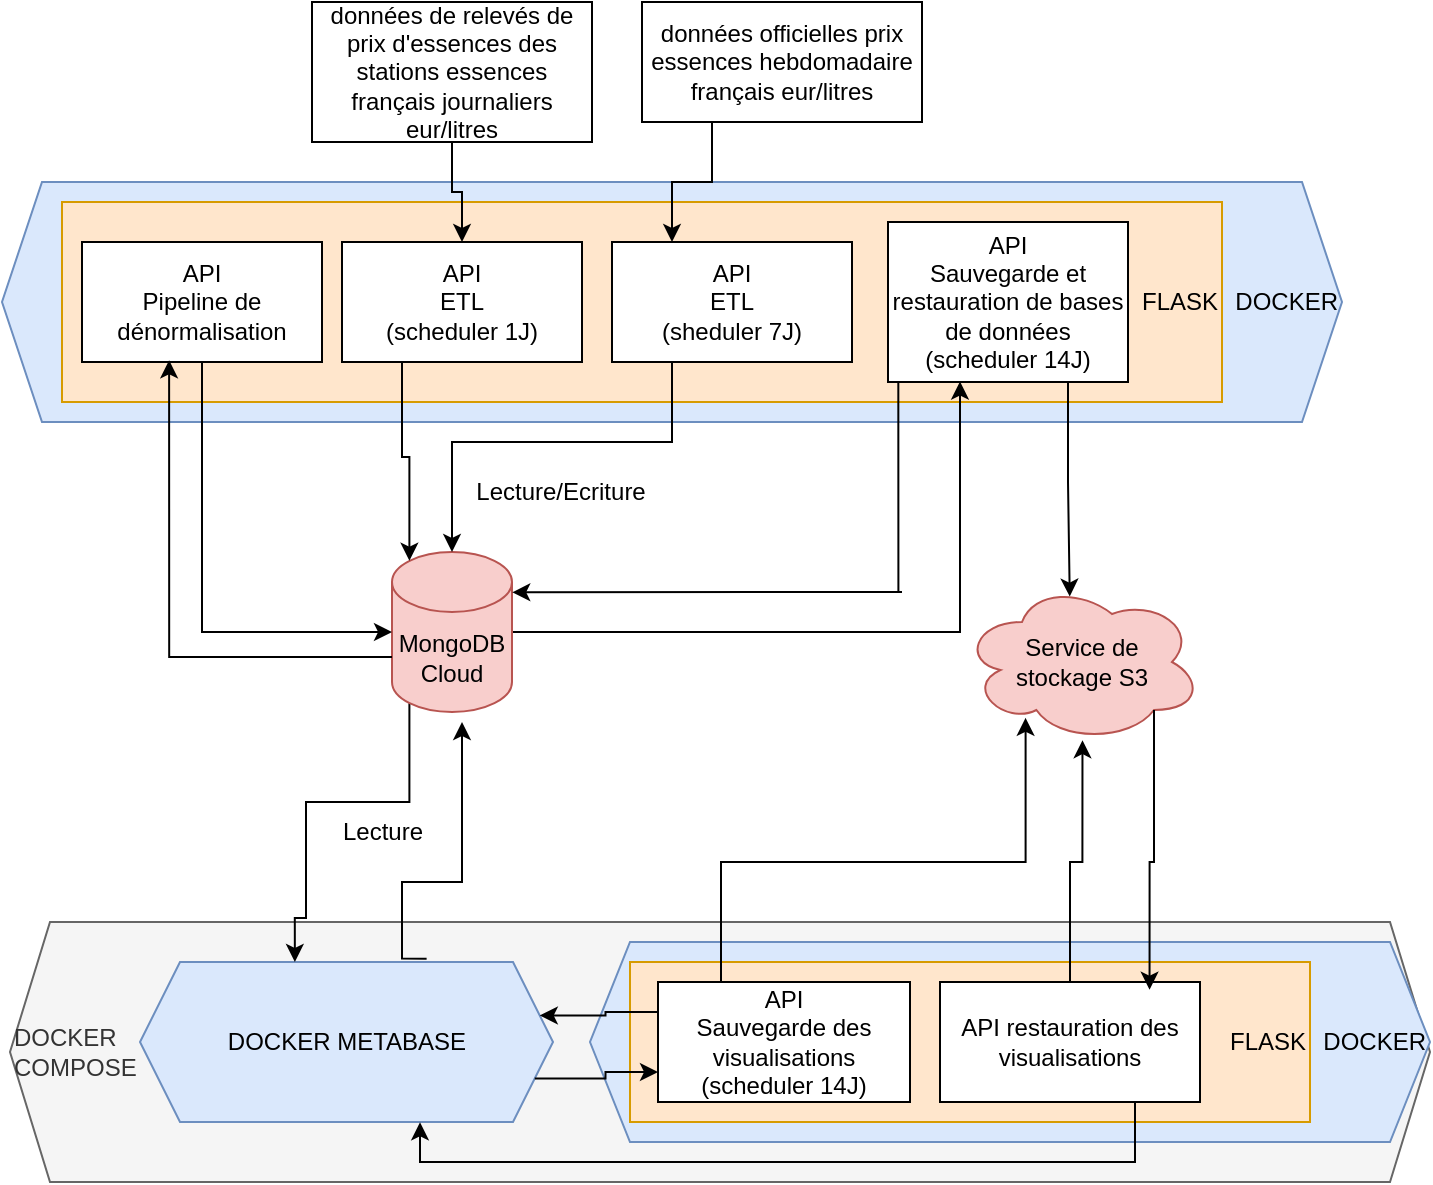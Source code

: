 <mxfile version="27.1.6">
  <diagram name="Page-1" id="DYus6r99QH-YhqP8SPfU">
    <mxGraphModel dx="1314" dy="670" grid="1" gridSize="10" guides="1" tooltips="1" connect="1" arrows="1" fold="1" page="1" pageScale="1" pageWidth="827" pageHeight="1169" math="0" shadow="0">
      <root>
        <mxCell id="0" />
        <mxCell id="1" parent="0" />
        <mxCell id="x7UDAzUqGDP_pL8HJtb2-10" value="DOCKER&lt;br&gt;COMPOSE" style="shape=hexagon;perimeter=hexagonPerimeter2;whiteSpace=wrap;html=1;fixedSize=1;align=left;fillColor=#f5f5f5;strokeColor=#666666;fontColor=#333333;" parent="1" vertex="1">
          <mxGeometry x="84" y="700" width="710" height="130" as="geometry" />
        </mxCell>
        <mxCell id="HPA1k4R3t_jq5nEZBtTo-7" value="DOCKER" style="shape=hexagon;perimeter=hexagonPerimeter2;whiteSpace=wrap;html=1;fixedSize=1;align=right;fillColor=#dae8fc;strokeColor=#6c8ebf;" parent="1" vertex="1">
          <mxGeometry x="374" y="710" width="420" height="100" as="geometry" />
        </mxCell>
        <mxCell id="HPA1k4R3t_jq5nEZBtTo-14" style="edgeStyle=orthogonalEdgeStyle;rounded=0;orthogonalLoop=1;jettySize=auto;html=1;exitX=0.694;exitY=-0.021;exitDx=0;exitDy=0;exitPerimeter=0;" parent="1" source="HPA1k4R3t_jq5nEZBtTo-8" edge="1">
          <mxGeometry relative="1" as="geometry">
            <mxPoint x="310.0" y="600" as="targetPoint" />
            <Array as="points">
              <mxPoint x="280" y="718" />
              <mxPoint x="280" y="680" />
              <mxPoint x="310" y="680" />
            </Array>
          </mxGeometry>
        </mxCell>
        <mxCell id="HPA1k4R3t_jq5nEZBtTo-8" value="DOCKER METABASE" style="shape=hexagon;perimeter=hexagonPerimeter2;whiteSpace=wrap;html=1;fixedSize=1;align=center;fillColor=#dae8fc;strokeColor=#6c8ebf;" parent="1" vertex="1">
          <mxGeometry x="149" y="720" width="206.5" height="80" as="geometry" />
        </mxCell>
        <mxCell id="HPA1k4R3t_jq5nEZBtTo-6" value="DOCKER" style="shape=hexagon;perimeter=hexagonPerimeter2;whiteSpace=wrap;html=1;fixedSize=1;align=right;fillColor=#dae8fc;strokeColor=#6c8ebf;" parent="1" vertex="1">
          <mxGeometry x="80" y="330" width="670" height="120" as="geometry" />
        </mxCell>
        <mxCell id="RvFatmFrUb0J1HVwR3kz-6" value="FLASK" style="rounded=0;whiteSpace=wrap;html=1;align=right;fillColor=#ffe6cc;strokeColor=#d79b00;" parent="1" vertex="1">
          <mxGeometry x="110" y="340" width="580" height="100" as="geometry" />
        </mxCell>
        <mxCell id="RvFatmFrUb0J1HVwR3kz-7" style="edgeStyle=orthogonalEdgeStyle;rounded=0;orthogonalLoop=1;jettySize=auto;html=1;exitX=0.5;exitY=1;exitDx=0;exitDy=0;" parent="1" source="RvFatmFrUb0J1HVwR3kz-2" target="RvFatmFrUb0J1HVwR3kz-4" edge="1">
          <mxGeometry relative="1" as="geometry" />
        </mxCell>
        <mxCell id="RvFatmFrUb0J1HVwR3kz-2" value="&lt;span style=&quot;background-color: transparent; color: light-dark(rgb(0, 0, 0), rgb(255, 255, 255));&quot;&gt;données de relevés de prix d&#39;essences des stations essences français journaliers eur/litres&lt;/span&gt;" style="rounded=0;whiteSpace=wrap;html=1;" parent="1" vertex="1">
          <mxGeometry x="235" y="240" width="140" height="70" as="geometry" />
        </mxCell>
        <mxCell id="x7UDAzUqGDP_pL8HJtb2-3" style="edgeStyle=orthogonalEdgeStyle;rounded=0;orthogonalLoop=1;jettySize=auto;html=1;exitX=0.25;exitY=1;exitDx=0;exitDy=0;entryX=0.25;entryY=0;entryDx=0;entryDy=0;" parent="1" source="RvFatmFrUb0J1HVwR3kz-3" target="RvFatmFrUb0J1HVwR3kz-5" edge="1">
          <mxGeometry relative="1" as="geometry" />
        </mxCell>
        <mxCell id="RvFatmFrUb0J1HVwR3kz-3" value="données officielles prix essences hebdomadaire&lt;div&gt;français eur/litres&lt;/div&gt;" style="rounded=0;whiteSpace=wrap;html=1;" parent="1" vertex="1">
          <mxGeometry x="400" y="240" width="140" height="60" as="geometry" />
        </mxCell>
        <mxCell id="RvFatmFrUb0J1HVwR3kz-4" value="API&lt;br&gt;ETL&lt;br&gt;(scheduler 1J)" style="rounded=0;whiteSpace=wrap;html=1;" parent="1" vertex="1">
          <mxGeometry x="250" y="360" width="120" height="60" as="geometry" />
        </mxCell>
        <mxCell id="RvFatmFrUb0J1HVwR3kz-5" value="API&lt;br&gt;ETL&lt;br&gt;(sheduler 7J)" style="rounded=0;whiteSpace=wrap;html=1;" parent="1" vertex="1">
          <mxGeometry x="385" y="360" width="120" height="60" as="geometry" />
        </mxCell>
        <mxCell id="RvFatmFrUb0J1HVwR3kz-23" style="edgeStyle=orthogonalEdgeStyle;rounded=0;orthogonalLoop=1;jettySize=auto;html=1;exitX=1;exitY=0.5;exitDx=0;exitDy=0;exitPerimeter=0;entryX=0.3;entryY=0.997;entryDx=0;entryDy=0;entryPerimeter=0;" parent="1" source="RvFatmFrUb0J1HVwR3kz-9" target="RvFatmFrUb0J1HVwR3kz-19" edge="1">
          <mxGeometry relative="1" as="geometry">
            <mxPoint x="540" y="420" as="targetPoint" />
            <Array as="points">
              <mxPoint x="559" y="555" />
            </Array>
          </mxGeometry>
        </mxCell>
        <mxCell id="HPA1k4R3t_jq5nEZBtTo-13" style="edgeStyle=orthogonalEdgeStyle;rounded=0;orthogonalLoop=1;jettySize=auto;html=1;exitX=0.145;exitY=1;exitDx=0;exitDy=-4.35;exitPerimeter=0;entryX=0.375;entryY=0;entryDx=0;entryDy=0;" parent="1" source="RvFatmFrUb0J1HVwR3kz-9" target="HPA1k4R3t_jq5nEZBtTo-8" edge="1">
          <mxGeometry relative="1" as="geometry">
            <Array as="points">
              <mxPoint x="284" y="640" />
              <mxPoint x="232" y="640" />
              <mxPoint x="232" y="698" />
              <mxPoint x="226" y="698" />
            </Array>
          </mxGeometry>
        </mxCell>
        <mxCell id="RvFatmFrUb0J1HVwR3kz-9" value="MongoDB&lt;br&gt;Cloud" style="shape=cylinder3;whiteSpace=wrap;html=1;boundedLbl=1;backgroundOutline=1;size=15;fillColor=#f8cecc;strokeColor=#b85450;" parent="1" vertex="1">
          <mxGeometry x="275" y="515" width="60" height="80" as="geometry" />
        </mxCell>
        <mxCell id="RvFatmFrUb0J1HVwR3kz-19" value="API&lt;br&gt;Sauvegarde et restauration de bases de données&lt;br&gt;(scheduler 14J)" style="rounded=0;whiteSpace=wrap;html=1;" parent="1" vertex="1">
          <mxGeometry x="523" y="350" width="120" height="80" as="geometry" />
        </mxCell>
        <mxCell id="RvFatmFrUb0J1HVwR3kz-20" style="edgeStyle=orthogonalEdgeStyle;rounded=0;orthogonalLoop=1;jettySize=auto;html=1;exitX=0.25;exitY=1;exitDx=0;exitDy=0;entryX=0.145;entryY=0;entryDx=0;entryDy=4.35;entryPerimeter=0;" parent="1" source="RvFatmFrUb0J1HVwR3kz-4" target="RvFatmFrUb0J1HVwR3kz-9" edge="1">
          <mxGeometry relative="1" as="geometry" />
        </mxCell>
        <mxCell id="RvFatmFrUb0J1HVwR3kz-21" style="edgeStyle=orthogonalEdgeStyle;rounded=0;orthogonalLoop=1;jettySize=auto;html=1;exitX=0.25;exitY=1;exitDx=0;exitDy=0;entryX=0.5;entryY=0;entryDx=0;entryDy=0;entryPerimeter=0;" parent="1" source="RvFatmFrUb0J1HVwR3kz-5" target="RvFatmFrUb0J1HVwR3kz-9" edge="1">
          <mxGeometry relative="1" as="geometry">
            <Array as="points">
              <mxPoint x="415" y="460" />
              <mxPoint x="305" y="460" />
            </Array>
          </mxGeometry>
        </mxCell>
        <mxCell id="RvFatmFrUb0J1HVwR3kz-22" style="edgeStyle=orthogonalEdgeStyle;rounded=0;orthogonalLoop=1;jettySize=auto;html=1;exitX=0.043;exitY=1.005;exitDx=0;exitDy=0;entryX=1.002;entryY=0.252;entryDx=0;entryDy=0;entryPerimeter=0;exitPerimeter=0;" parent="1" source="RvFatmFrUb0J1HVwR3kz-19" target="RvFatmFrUb0J1HVwR3kz-9" edge="1">
          <mxGeometry relative="1" as="geometry">
            <Array as="points">
              <mxPoint x="528" y="535" />
              <mxPoint x="530" y="535" />
            </Array>
          </mxGeometry>
        </mxCell>
        <mxCell id="RvFatmFrUb0J1HVwR3kz-24" value="Service de &lt;br&gt;stockage S3" style="ellipse;shape=cloud;whiteSpace=wrap;html=1;fillColor=#f8cecc;strokeColor=#b85450;" parent="1" vertex="1">
          <mxGeometry x="560" y="530" width="120" height="80" as="geometry" />
        </mxCell>
        <mxCell id="RvFatmFrUb0J1HVwR3kz-25" style="edgeStyle=orthogonalEdgeStyle;rounded=0;orthogonalLoop=1;jettySize=auto;html=1;exitX=0.75;exitY=1;exitDx=0;exitDy=0;entryX=0.449;entryY=0.091;entryDx=0;entryDy=0;entryPerimeter=0;" parent="1" source="RvFatmFrUb0J1HVwR3kz-19" target="RvFatmFrUb0J1HVwR3kz-24" edge="1">
          <mxGeometry relative="1" as="geometry" />
        </mxCell>
        <mxCell id="HPA1k4R3t_jq5nEZBtTo-1" value="FLASK" style="rounded=0;whiteSpace=wrap;html=1;align=right;fillColor=#ffe6cc;strokeColor=#d79b00;" parent="1" vertex="1">
          <mxGeometry x="394" y="720" width="340" height="80" as="geometry" />
        </mxCell>
        <mxCell id="HPA1k4R3t_jq5nEZBtTo-4" value="API&lt;br&gt;Sauvegarde des visualisations&lt;br&gt;(scheduler 14J)" style="rounded=0;whiteSpace=wrap;html=1;" parent="1" vertex="1">
          <mxGeometry x="408" y="730" width="126" height="60" as="geometry" />
        </mxCell>
        <mxCell id="HPA1k4R3t_jq5nEZBtTo-15" style="edgeStyle=orthogonalEdgeStyle;rounded=0;orthogonalLoop=1;jettySize=auto;html=1;exitX=0;exitY=0.25;exitDx=0;exitDy=0;entryX=0.968;entryY=0.334;entryDx=0;entryDy=0;entryPerimeter=0;" parent="1" source="HPA1k4R3t_jq5nEZBtTo-4" target="HPA1k4R3t_jq5nEZBtTo-8" edge="1">
          <mxGeometry relative="1" as="geometry" />
        </mxCell>
        <mxCell id="HPA1k4R3t_jq5nEZBtTo-16" style="edgeStyle=orthogonalEdgeStyle;rounded=0;orthogonalLoop=1;jettySize=auto;html=1;exitX=1;exitY=0.75;exitDx=0;exitDy=0;entryX=0;entryY=0.75;entryDx=0;entryDy=0;" parent="1" source="HPA1k4R3t_jq5nEZBtTo-8" target="HPA1k4R3t_jq5nEZBtTo-4" edge="1">
          <mxGeometry relative="1" as="geometry" />
        </mxCell>
        <mxCell id="HPA1k4R3t_jq5nEZBtTo-18" value="API restauration des visualisations" style="rounded=0;whiteSpace=wrap;html=1;" parent="1" vertex="1">
          <mxGeometry x="549" y="730" width="130" height="60" as="geometry" />
        </mxCell>
        <mxCell id="HPA1k4R3t_jq5nEZBtTo-19" style="edgeStyle=orthogonalEdgeStyle;rounded=0;orthogonalLoop=1;jettySize=auto;html=1;exitX=0.25;exitY=0;exitDx=0;exitDy=0;entryX=0.265;entryY=0.849;entryDx=0;entryDy=0;entryPerimeter=0;" parent="1" source="HPA1k4R3t_jq5nEZBtTo-4" target="RvFatmFrUb0J1HVwR3kz-24" edge="1">
          <mxGeometry relative="1" as="geometry" />
        </mxCell>
        <mxCell id="HPA1k4R3t_jq5nEZBtTo-20" style="edgeStyle=orthogonalEdgeStyle;rounded=0;orthogonalLoop=1;jettySize=auto;html=1;exitX=0.5;exitY=0;exitDx=0;exitDy=0;entryX=0.502;entryY=0.989;entryDx=0;entryDy=0;entryPerimeter=0;" parent="1" source="HPA1k4R3t_jq5nEZBtTo-18" target="RvFatmFrUb0J1HVwR3kz-24" edge="1">
          <mxGeometry relative="1" as="geometry" />
        </mxCell>
        <mxCell id="HPA1k4R3t_jq5nEZBtTo-24" style="edgeStyle=orthogonalEdgeStyle;rounded=0;orthogonalLoop=1;jettySize=auto;html=1;exitX=0.8;exitY=0.8;exitDx=0;exitDy=0;exitPerimeter=0;entryX=0.806;entryY=0.064;entryDx=0;entryDy=0;entryPerimeter=0;" parent="1" source="RvFatmFrUb0J1HVwR3kz-24" target="HPA1k4R3t_jq5nEZBtTo-18" edge="1">
          <mxGeometry relative="1" as="geometry" />
        </mxCell>
        <mxCell id="x7UDAzUqGDP_pL8HJtb2-9" style="edgeStyle=orthogonalEdgeStyle;rounded=0;orthogonalLoop=1;jettySize=auto;html=1;exitX=0.75;exitY=1;exitDx=0;exitDy=0;entryX=0.678;entryY=1.002;entryDx=0;entryDy=0;entryPerimeter=0;" parent="1" source="HPA1k4R3t_jq5nEZBtTo-18" target="HPA1k4R3t_jq5nEZBtTo-8" edge="1">
          <mxGeometry relative="1" as="geometry" />
        </mxCell>
        <mxCell id="x7UDAzUqGDP_pL8HJtb2-11" value="Lecture/Ecriture" style="text;html=1;align=center;verticalAlign=middle;resizable=0;points=[];autosize=1;strokeColor=none;fillColor=none;" parent="1" vertex="1">
          <mxGeometry x="304" y="470" width="110" height="30" as="geometry" />
        </mxCell>
        <mxCell id="x7UDAzUqGDP_pL8HJtb2-12" value="Lecture" style="text;html=1;align=center;verticalAlign=middle;resizable=0;points=[];autosize=1;strokeColor=none;fillColor=none;" parent="1" vertex="1">
          <mxGeometry x="240" y="640" width="60" height="30" as="geometry" />
        </mxCell>
        <mxCell id="ni66Df2iKQl0QjkRm9EE-3" value="API&lt;br&gt;Pipeline de dénormalisation" style="rounded=0;whiteSpace=wrap;html=1;" parent="1" vertex="1">
          <mxGeometry x="120" y="360" width="120" height="60" as="geometry" />
        </mxCell>
        <mxCell id="ni66Df2iKQl0QjkRm9EE-4" style="edgeStyle=orthogonalEdgeStyle;rounded=0;orthogonalLoop=1;jettySize=auto;html=1;exitX=0.75;exitY=1;exitDx=0;exitDy=0;entryX=0;entryY=0.5;entryDx=0;entryDy=0;entryPerimeter=0;" parent="1" source="ni66Df2iKQl0QjkRm9EE-3" target="RvFatmFrUb0J1HVwR3kz-9" edge="1">
          <mxGeometry relative="1" as="geometry">
            <Array as="points">
              <mxPoint x="180" y="420" />
              <mxPoint x="180" y="555" />
            </Array>
          </mxGeometry>
        </mxCell>
        <mxCell id="ni66Df2iKQl0QjkRm9EE-5" style="edgeStyle=orthogonalEdgeStyle;rounded=0;orthogonalLoop=1;jettySize=auto;html=1;exitX=0;exitY=0;exitDx=0;exitDy=52.5;exitPerimeter=0;entryX=0.363;entryY=0.986;entryDx=0;entryDy=0;entryPerimeter=0;" parent="1" source="RvFatmFrUb0J1HVwR3kz-9" target="ni66Df2iKQl0QjkRm9EE-3" edge="1">
          <mxGeometry relative="1" as="geometry" />
        </mxCell>
      </root>
    </mxGraphModel>
  </diagram>
</mxfile>
